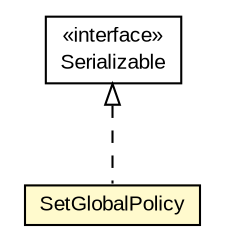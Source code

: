 #!/usr/local/bin/dot
#
# Class diagram 
# Generated by UMLGraph version R5_6-24-gf6e263 (http://www.umlgraph.org/)
#

digraph G {
	edge [fontname="arial",fontsize=10,labelfontname="arial",labelfontsize=10];
	node [fontname="arial",fontsize=10,shape=plaintext];
	nodesep=0.25;
	ranksep=0.5;
	// org.miloss.fgsms.services.interfaces.policyconfiguration.SetGlobalPolicy
	c1095283 [label=<<table title="org.miloss.fgsms.services.interfaces.policyconfiguration.SetGlobalPolicy" border="0" cellborder="1" cellspacing="0" cellpadding="2" port="p" bgcolor="lemonChiffon" href="./SetGlobalPolicy.html">
		<tr><td><table border="0" cellspacing="0" cellpadding="1">
<tr><td align="center" balign="center"> SetGlobalPolicy </td></tr>
		</table></td></tr>
		</table>>, URL="./SetGlobalPolicy.html", fontname="arial", fontcolor="black", fontsize=10.0];
	//org.miloss.fgsms.services.interfaces.policyconfiguration.SetGlobalPolicy implements java.io.Serializable
	c1095992:p -> c1095283:p [dir=back,arrowtail=empty,style=dashed];
	// java.io.Serializable
	c1095992 [label=<<table title="java.io.Serializable" border="0" cellborder="1" cellspacing="0" cellpadding="2" port="p" href="http://java.sun.com/j2se/1.4.2/docs/api/java/io/Serializable.html">
		<tr><td><table border="0" cellspacing="0" cellpadding="1">
<tr><td align="center" balign="center"> &#171;interface&#187; </td></tr>
<tr><td align="center" balign="center"> Serializable </td></tr>
		</table></td></tr>
		</table>>, URL="http://java.sun.com/j2se/1.4.2/docs/api/java/io/Serializable.html", fontname="arial", fontcolor="black", fontsize=10.0];
}

